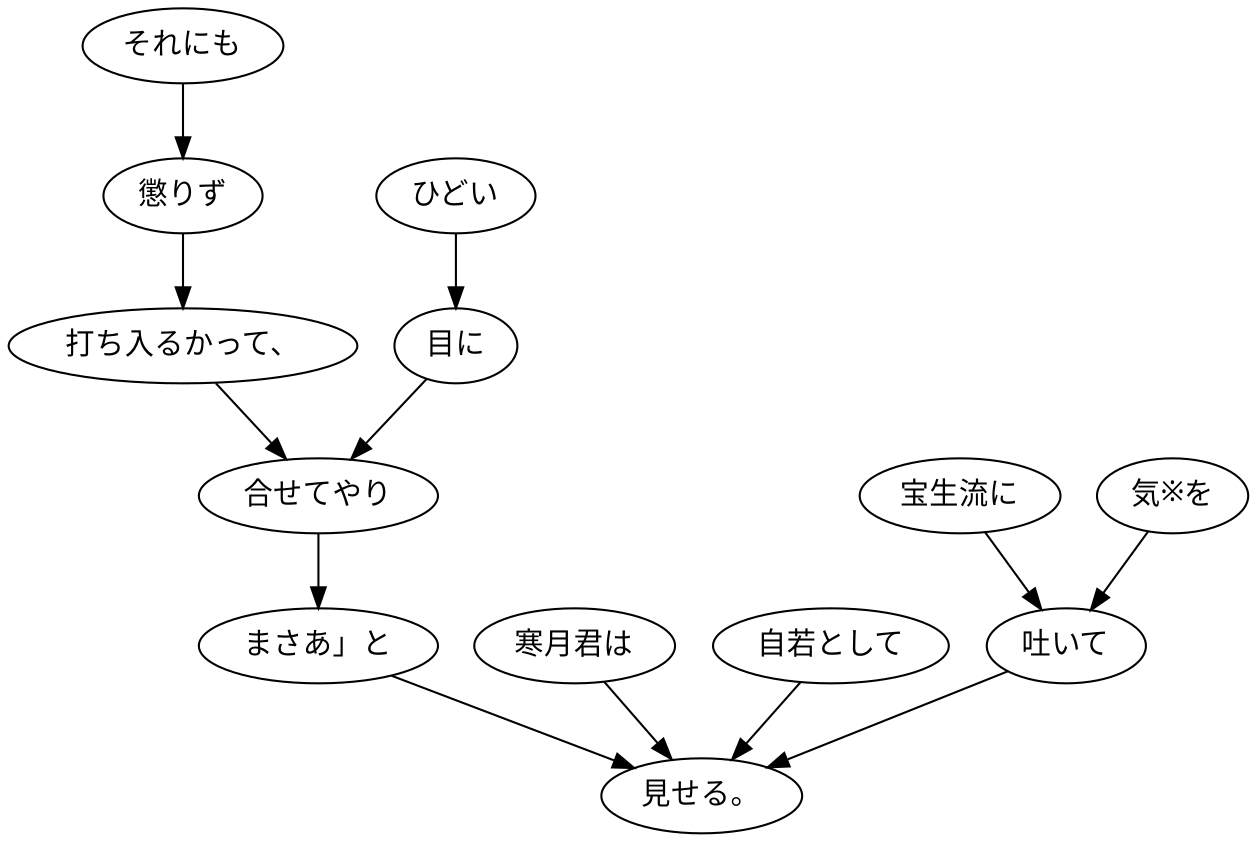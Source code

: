 digraph graph8471 {
	node0 [label="それにも"];
	node1 [label="懲りず"];
	node2 [label="打ち入るかって、"];
	node3 [label="ひどい"];
	node4 [label="目に"];
	node5 [label="合せてやり"];
	node6 [label="まさあ」と"];
	node7 [label="寒月君は"];
	node8 [label="自若として"];
	node9 [label="宝生流に"];
	node10 [label="気※を"];
	node11 [label="吐いて"];
	node12 [label="見せる。"];
	node0 -> node1;
	node1 -> node2;
	node2 -> node5;
	node3 -> node4;
	node4 -> node5;
	node5 -> node6;
	node6 -> node12;
	node7 -> node12;
	node8 -> node12;
	node9 -> node11;
	node10 -> node11;
	node11 -> node12;
}
